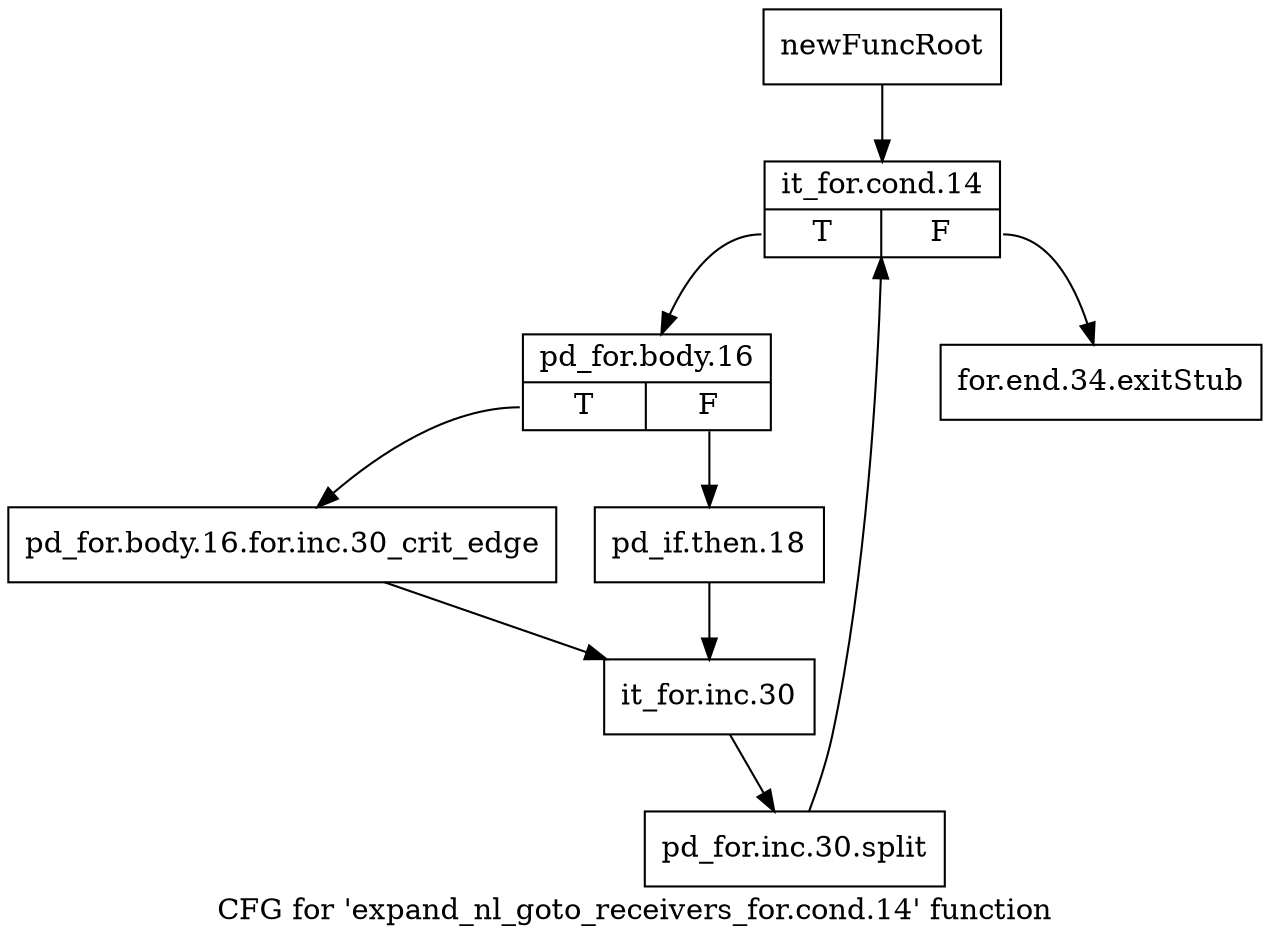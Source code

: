 digraph "CFG for 'expand_nl_goto_receivers_for.cond.14' function" {
	label="CFG for 'expand_nl_goto_receivers_for.cond.14' function";

	Node0xc433ed0 [shape=record,label="{newFuncRoot}"];
	Node0xc433ed0 -> Node0xc433f70;
	Node0xc433f20 [shape=record,label="{for.end.34.exitStub}"];
	Node0xc433f70 [shape=record,label="{it_for.cond.14|{<s0>T|<s1>F}}"];
	Node0xc433f70:s0 -> Node0xc433fc0;
	Node0xc433f70:s1 -> Node0xc433f20;
	Node0xc433fc0 [shape=record,label="{pd_for.body.16|{<s0>T|<s1>F}}"];
	Node0xc433fc0:s0 -> Node0xc434060;
	Node0xc433fc0:s1 -> Node0xc434010;
	Node0xc434010 [shape=record,label="{pd_if.then.18}"];
	Node0xc434010 -> Node0xc4340b0;
	Node0xc434060 [shape=record,label="{pd_for.body.16.for.inc.30_crit_edge}"];
	Node0xc434060 -> Node0xc4340b0;
	Node0xc4340b0 [shape=record,label="{it_for.inc.30}"];
	Node0xc4340b0 -> Node0xfad11d0;
	Node0xfad11d0 [shape=record,label="{pd_for.inc.30.split}"];
	Node0xfad11d0 -> Node0xc433f70;
}
